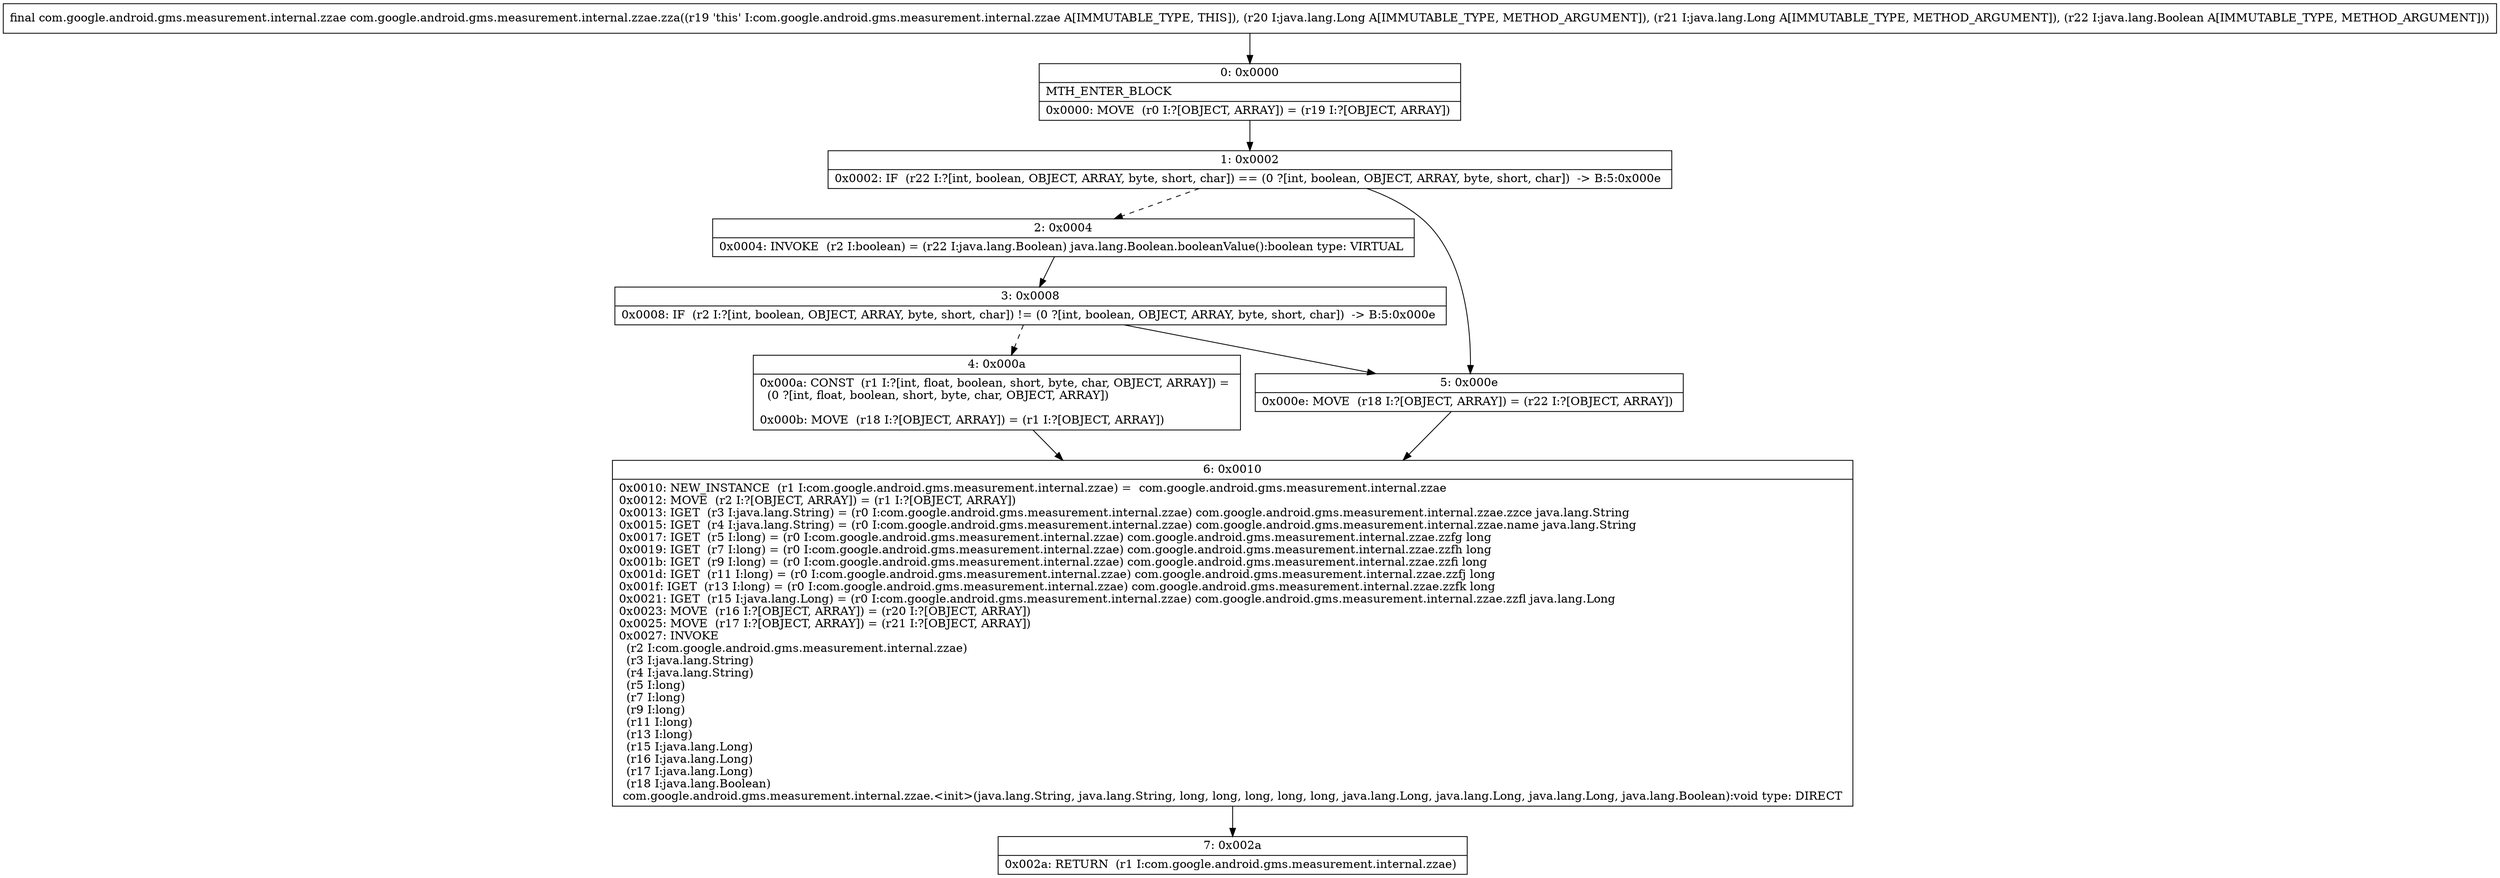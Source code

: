 digraph "CFG forcom.google.android.gms.measurement.internal.zzae.zza(Ljava\/lang\/Long;Ljava\/lang\/Long;Ljava\/lang\/Boolean;)Lcom\/google\/android\/gms\/measurement\/internal\/zzae;" {
Node_0 [shape=record,label="{0\:\ 0x0000|MTH_ENTER_BLOCK\l|0x0000: MOVE  (r0 I:?[OBJECT, ARRAY]) = (r19 I:?[OBJECT, ARRAY]) \l}"];
Node_1 [shape=record,label="{1\:\ 0x0002|0x0002: IF  (r22 I:?[int, boolean, OBJECT, ARRAY, byte, short, char]) == (0 ?[int, boolean, OBJECT, ARRAY, byte, short, char])  \-\> B:5:0x000e \l}"];
Node_2 [shape=record,label="{2\:\ 0x0004|0x0004: INVOKE  (r2 I:boolean) = (r22 I:java.lang.Boolean) java.lang.Boolean.booleanValue():boolean type: VIRTUAL \l}"];
Node_3 [shape=record,label="{3\:\ 0x0008|0x0008: IF  (r2 I:?[int, boolean, OBJECT, ARRAY, byte, short, char]) != (0 ?[int, boolean, OBJECT, ARRAY, byte, short, char])  \-\> B:5:0x000e \l}"];
Node_4 [shape=record,label="{4\:\ 0x000a|0x000a: CONST  (r1 I:?[int, float, boolean, short, byte, char, OBJECT, ARRAY]) = \l  (0 ?[int, float, boolean, short, byte, char, OBJECT, ARRAY])\l \l0x000b: MOVE  (r18 I:?[OBJECT, ARRAY]) = (r1 I:?[OBJECT, ARRAY]) \l}"];
Node_5 [shape=record,label="{5\:\ 0x000e|0x000e: MOVE  (r18 I:?[OBJECT, ARRAY]) = (r22 I:?[OBJECT, ARRAY]) \l}"];
Node_6 [shape=record,label="{6\:\ 0x0010|0x0010: NEW_INSTANCE  (r1 I:com.google.android.gms.measurement.internal.zzae) =  com.google.android.gms.measurement.internal.zzae \l0x0012: MOVE  (r2 I:?[OBJECT, ARRAY]) = (r1 I:?[OBJECT, ARRAY]) \l0x0013: IGET  (r3 I:java.lang.String) = (r0 I:com.google.android.gms.measurement.internal.zzae) com.google.android.gms.measurement.internal.zzae.zzce java.lang.String \l0x0015: IGET  (r4 I:java.lang.String) = (r0 I:com.google.android.gms.measurement.internal.zzae) com.google.android.gms.measurement.internal.zzae.name java.lang.String \l0x0017: IGET  (r5 I:long) = (r0 I:com.google.android.gms.measurement.internal.zzae) com.google.android.gms.measurement.internal.zzae.zzfg long \l0x0019: IGET  (r7 I:long) = (r0 I:com.google.android.gms.measurement.internal.zzae) com.google.android.gms.measurement.internal.zzae.zzfh long \l0x001b: IGET  (r9 I:long) = (r0 I:com.google.android.gms.measurement.internal.zzae) com.google.android.gms.measurement.internal.zzae.zzfi long \l0x001d: IGET  (r11 I:long) = (r0 I:com.google.android.gms.measurement.internal.zzae) com.google.android.gms.measurement.internal.zzae.zzfj long \l0x001f: IGET  (r13 I:long) = (r0 I:com.google.android.gms.measurement.internal.zzae) com.google.android.gms.measurement.internal.zzae.zzfk long \l0x0021: IGET  (r15 I:java.lang.Long) = (r0 I:com.google.android.gms.measurement.internal.zzae) com.google.android.gms.measurement.internal.zzae.zzfl java.lang.Long \l0x0023: MOVE  (r16 I:?[OBJECT, ARRAY]) = (r20 I:?[OBJECT, ARRAY]) \l0x0025: MOVE  (r17 I:?[OBJECT, ARRAY]) = (r21 I:?[OBJECT, ARRAY]) \l0x0027: INVOKE  \l  (r2 I:com.google.android.gms.measurement.internal.zzae)\l  (r3 I:java.lang.String)\l  (r4 I:java.lang.String)\l  (r5 I:long)\l  (r7 I:long)\l  (r9 I:long)\l  (r11 I:long)\l  (r13 I:long)\l  (r15 I:java.lang.Long)\l  (r16 I:java.lang.Long)\l  (r17 I:java.lang.Long)\l  (r18 I:java.lang.Boolean)\l com.google.android.gms.measurement.internal.zzae.\<init\>(java.lang.String, java.lang.String, long, long, long, long, long, java.lang.Long, java.lang.Long, java.lang.Long, java.lang.Boolean):void type: DIRECT \l}"];
Node_7 [shape=record,label="{7\:\ 0x002a|0x002a: RETURN  (r1 I:com.google.android.gms.measurement.internal.zzae) \l}"];
MethodNode[shape=record,label="{final com.google.android.gms.measurement.internal.zzae com.google.android.gms.measurement.internal.zzae.zza((r19 'this' I:com.google.android.gms.measurement.internal.zzae A[IMMUTABLE_TYPE, THIS]), (r20 I:java.lang.Long A[IMMUTABLE_TYPE, METHOD_ARGUMENT]), (r21 I:java.lang.Long A[IMMUTABLE_TYPE, METHOD_ARGUMENT]), (r22 I:java.lang.Boolean A[IMMUTABLE_TYPE, METHOD_ARGUMENT])) }"];
MethodNode -> Node_0;
Node_0 -> Node_1;
Node_1 -> Node_2[style=dashed];
Node_1 -> Node_5;
Node_2 -> Node_3;
Node_3 -> Node_4[style=dashed];
Node_3 -> Node_5;
Node_4 -> Node_6;
Node_5 -> Node_6;
Node_6 -> Node_7;
}

